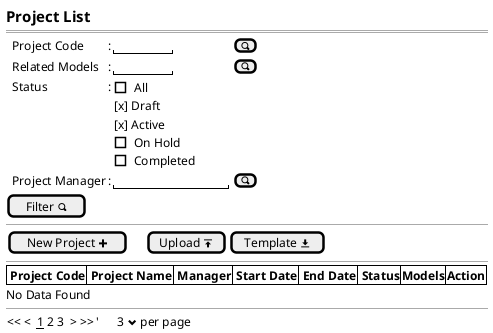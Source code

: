 @startsalt
{
  <size:15><b>Project List
  ==
  {
    .|Project Code      |: |"       "|[<&magnifying-glass>]|*
    .|Related Models    |: |"       "| [<&magnifying-glass>]|*
    .|Status |:|
    {
      [ ] All
      [x] Draft
      [x] Active
      [ ] On Hold
      [ ] Completed
    }|*
    .|Project Manager |: |"              "|[<&magnifying-glass>]|*
  }
  [Filter <&magnifying-glass>]|
  .
  --
  {
  [New Project <&plus>]||.|.|.|[Upload <&data-transfer-upload>]| [Template <&data-transfer-download>]|*
  }
  --
  {#
    |<b> Project Code    |<b> Project Name          |<b> Manager         |<b> Start Date |<b> End Date   |<b> Status     |<b>Models     |<b>Action |*|*|*|*|*|*|*
  }
  No Data Found
  --
  {
  << <  __1__ 2 3  > >>  |'      3 <&chevron-bottom> per page |*
  }
}
@endsalt
